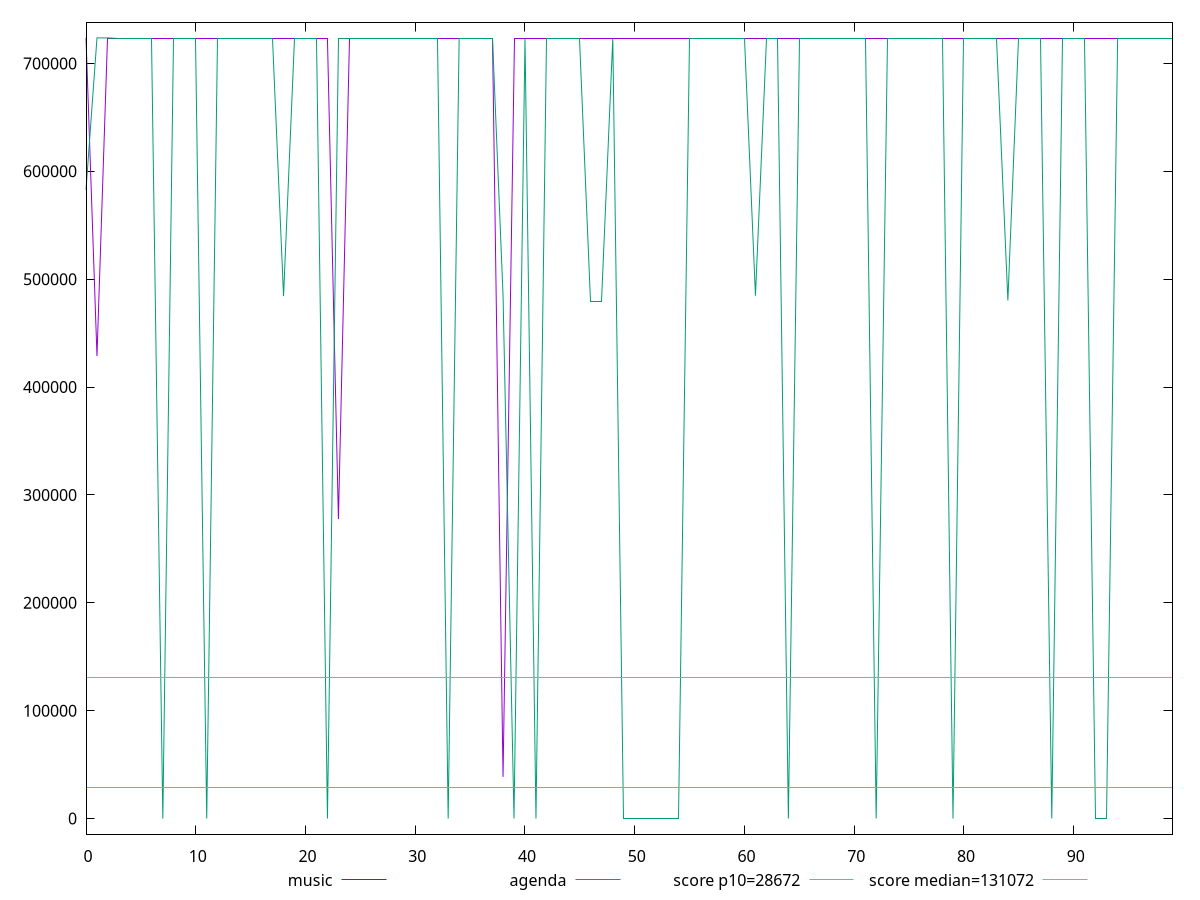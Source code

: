 reset

$music <<EOF
0 723649.9232055555
1 428710.92320555553
2 723098.0525055556
3 723098.0525055554
4 723099.6525055555
5 723098.0525055554
6 723099.6525055555
7 723099.6525055555
8 723100.3325055556
9 723100.3325055556
10 723100.3325055555
11 723099.6525055555
12 723100.3325055555
13 723098.0525055557
14 723099.6525055555
15 723099.6525055555
16 723099.6525055555
17 723100.3325055555
18 723099.6525055555
19 723096.6925055555
20 723099.6525055555
21 723098.0525055557
22 723100.3325055556
23 277547.53250555554
24 723100.3325055556
25 723099.6525055555
26 723095.6525055555
27 723095.6525055555
28 723098.0525055554
29 723095.6525055555
30 723099.6525055555
31 723098.7325055555
32 723099.6525055555
33 723100.3325055556
34 723100.3325055555
35 723096.5725055556
36 723099.6525055555
37 723099.6525055555
38 38615.412505555556
39 723098.0525055554
40 723098.7325055555
41 723099.6525055555
42 723098.0525055557
43 723098.7325055555
44 723099.6525055555
45 723098.0525055556
46 723098.7325055555
47 723098.0525055556
48 723098.0525055556
49 723099.6525055557
50 723097.3725055555
51 723100.3325055556
52 723100.3325055556
53 723099.6525055555
54 723098.0525055554
55 723098.7325055556
56 723099.6525055555
57 723098.0525055556
58 723099.6525055555
59 723099.6525055555
60 723098.0525055554
61 723097.3725055556
62 723099.6525055555
63 723098.0525055554
64 723098.0525055556
65 723098.0525055557
66 723098.0525055556
67 723099.6525055555
68 723098.0525055557
69 723098.0525055556
70 723098.0525055554
71 723098.0525055554
72 723098.0525055554
73 723099.6525055555
74 723100.3325055556
75 723099.6525055555
76 723098.0525055554
77 723098.0525055554
78 723100.3325055555
79 723096.3325055555
80 723099.6525055555
81 723099.6525055557
82 723099.6525055555
83 723099.6525055555
84 723098.0525055554
85 723099.6525055555
86 723099.6525055555
87 723099.6525055555
88 723099.6525055555
89 723099.6525055555
90 723099.6525055555
91 723098.0525055557
92 723099.6525055555
93 723098.0525055554
94 723098.0525055554
95 723100.3325055555
96 723098.7325055555
97 723098.0525055554
98 723099.6525055555
99 723099.6525055555
EOF

$agenda <<EOF
0 582883.0357833334
1 723667.9557833333
2 723669.7557833333
3 723101.0076833332
4 723102.6076833333
5 723101.6876833333
6 723102.6076833333
7 0
8 723103.2876833333
9 723102.6076833333
10 723101.0076833332
11 0
12 723103.2876833333
13 723102.6076833333
14 723103.2876833333
15 723103.2876833333
16 723102.6076833333
17 723101.0076833332
18 484323.36768333334
19 723101.0076833332
20 723101.0076833332
21 723102.6076833333
22 0
23 723103.2876833333
24 723101.0076833332
25 723101.0076833332
26 723102.6076833333
27 723101.0076833332
28 723102.6076833333
29 723101.0076833332
30 723103.2876833333
31 723102.6076833333
32 723102.6076833333
33 0
34 723107.4076833333
35 723102.6076833333
36 723101.6876833333
37 723101.0076833332
38 484944.16768333333
39 0
40 723102.6076833333
41 0
42 723101.0076833332
43 723103.2876833333
44 723102.6076833333
45 723101.0076833332
46 479437.56768333336
47 479439.1676833334
48 723101.0076833335
49 0
50 0
51 0
52 0
53 0
54 0
55 723103.2876833333
56 723101.0076833335
57 723101.6876833333
58 723102.6076833333
59 723103.2876833333
60 723101.0076833332
61 484674.5676833333
62 723101.0076833332
63 723101.0076833332
64 0
65 723101.0076833332
66 723101.0076833332
67 723104.2076833333
68 723102.6076833333
69 723101.0076833332
70 723101.6876833333
71 723101.0076833332
72 0
73 723101.6876833333
74 723101.6876833333
75 723101.6876833333
76 723101.0076833332
77 723101.0076833332
78 723101.0076833332
79 0
80 723103.2876833333
81 723101.0076833335
82 723102.6076833333
83 723103.2876833333
84 480212.1676833334
85 723101.0076833332
86 723101.0076833332
87 723102.6076833333
88 0
89 723102.6076833333
90 723102.6076833333
91 723101.6876833333
92 0
93 0
94 723101.0076833335
95 723098.6076833333
96 723102.6076833333
97 723101.9276833333
98 723101.6876833333
99 723102.6076833335
EOF

set key outside below
set xrange [0:99]
set yrange [-14473.395115666666:738143.150899]
set trange [-14473.395115666666:738143.150899]
set terminal svg size 640, 520 enhanced background rgb 'white'
set output "report/report_00029_2021-02-24T13-36-40.390Z/uses-long-cache-ttl/comparison/line/0_vs_1.svg"

plot $music title "music" with line, \
     $agenda title "agenda" with line, \
     28672 title "score p10=28672", \
     131072 title "score median=131072"

reset
